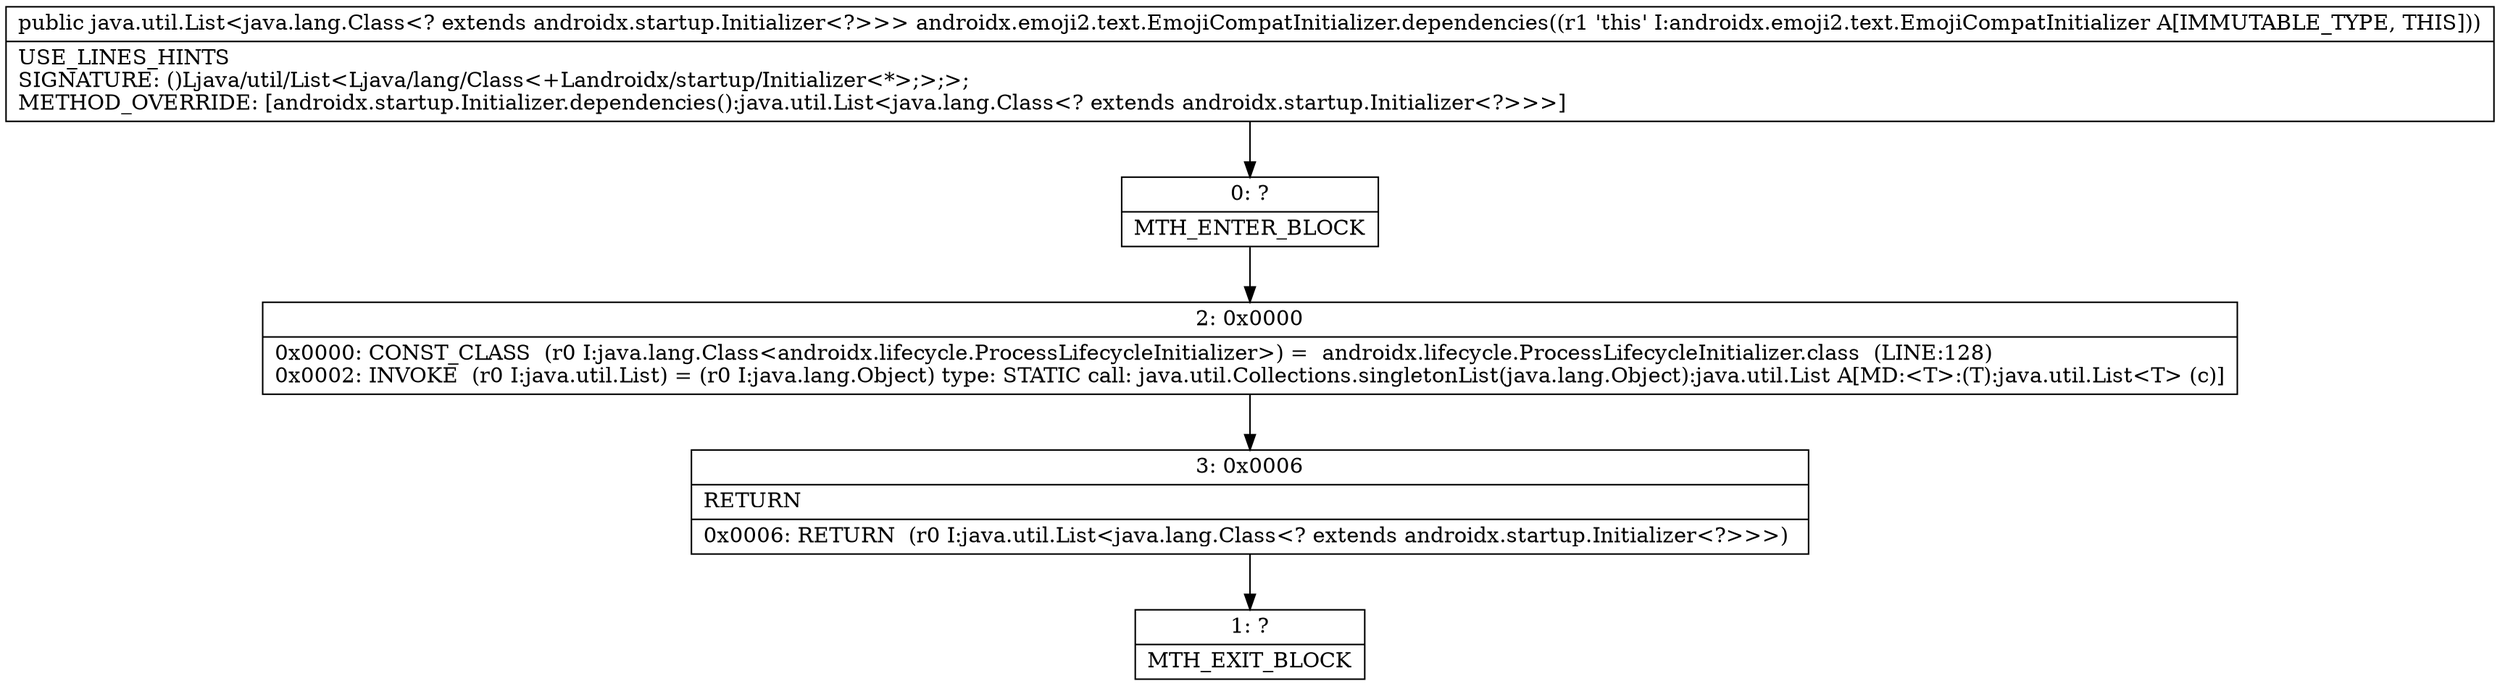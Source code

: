 digraph "CFG forandroidx.emoji2.text.EmojiCompatInitializer.dependencies()Ljava\/util\/List;" {
Node_0 [shape=record,label="{0\:\ ?|MTH_ENTER_BLOCK\l}"];
Node_2 [shape=record,label="{2\:\ 0x0000|0x0000: CONST_CLASS  (r0 I:java.lang.Class\<androidx.lifecycle.ProcessLifecycleInitializer\>) =  androidx.lifecycle.ProcessLifecycleInitializer.class  (LINE:128)\l0x0002: INVOKE  (r0 I:java.util.List) = (r0 I:java.lang.Object) type: STATIC call: java.util.Collections.singletonList(java.lang.Object):java.util.List A[MD:\<T\>:(T):java.util.List\<T\> (c)]\l}"];
Node_3 [shape=record,label="{3\:\ 0x0006|RETURN\l|0x0006: RETURN  (r0 I:java.util.List\<java.lang.Class\<? extends androidx.startup.Initializer\<?\>\>\>) \l}"];
Node_1 [shape=record,label="{1\:\ ?|MTH_EXIT_BLOCK\l}"];
MethodNode[shape=record,label="{public java.util.List\<java.lang.Class\<? extends androidx.startup.Initializer\<?\>\>\> androidx.emoji2.text.EmojiCompatInitializer.dependencies((r1 'this' I:androidx.emoji2.text.EmojiCompatInitializer A[IMMUTABLE_TYPE, THIS]))  | USE_LINES_HINTS\lSIGNATURE: ()Ljava\/util\/List\<Ljava\/lang\/Class\<+Landroidx\/startup\/Initializer\<*\>;\>;\>;\lMETHOD_OVERRIDE: [androidx.startup.Initializer.dependencies():java.util.List\<java.lang.Class\<? extends androidx.startup.Initializer\<?\>\>\>]\l}"];
MethodNode -> Node_0;Node_0 -> Node_2;
Node_2 -> Node_3;
Node_3 -> Node_1;
}

